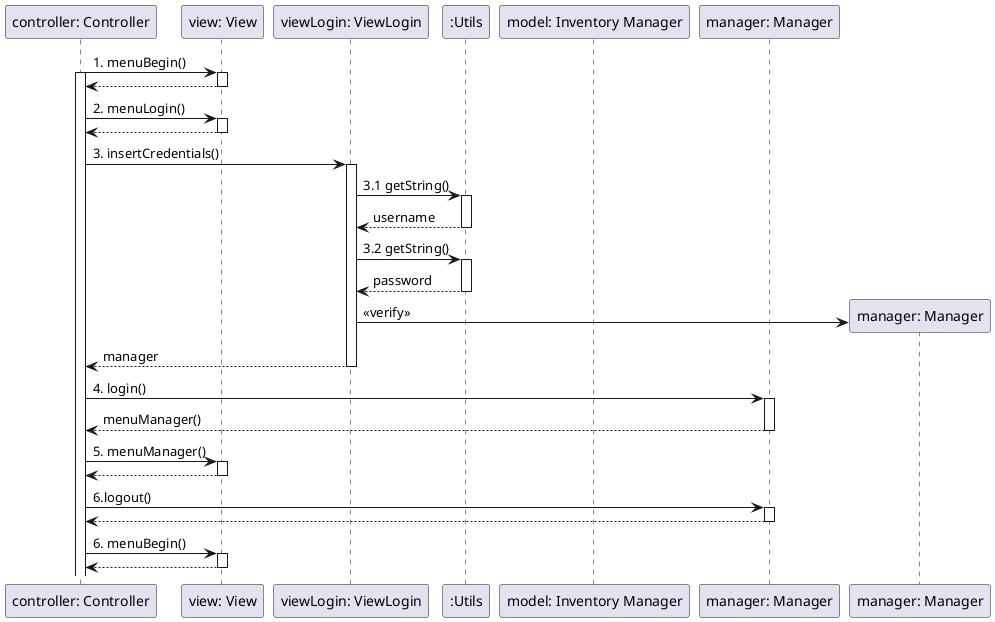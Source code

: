 @startuml
participant "controller: Controller" as A
participant "view: View" as B
participant "viewLogin: ViewLogin" as C
participant ":Utils" as D
participant "model: Inventory Manager" as E
participant "manager: Manager" as F

A -> B: 1. menuBegin()
activate A
activate B
return
deactivate B

A -> B: 2. menuLogin()
activate B
return
deactivate B

A -> C: 3. insertCredentials()
activate C
C -> D: 3.1 getString()
activate D
return username
deactivate D
C -> D: 3.2 getString()
activate D
return password
deactivate D
C -> "manager: Manager" ** : <<verify>>
C --> A: manager
deactivate C
A -> F: 4. login()
activate F
return menuManager()
deactivate F
A -> B: 5. menuManager()
activate B
return
deactivate B
A -> F: 6.logout()
activate F
return
deactivate F
A -> B: 6. menuBegin()
activate B
return
deactivate B


@enduml